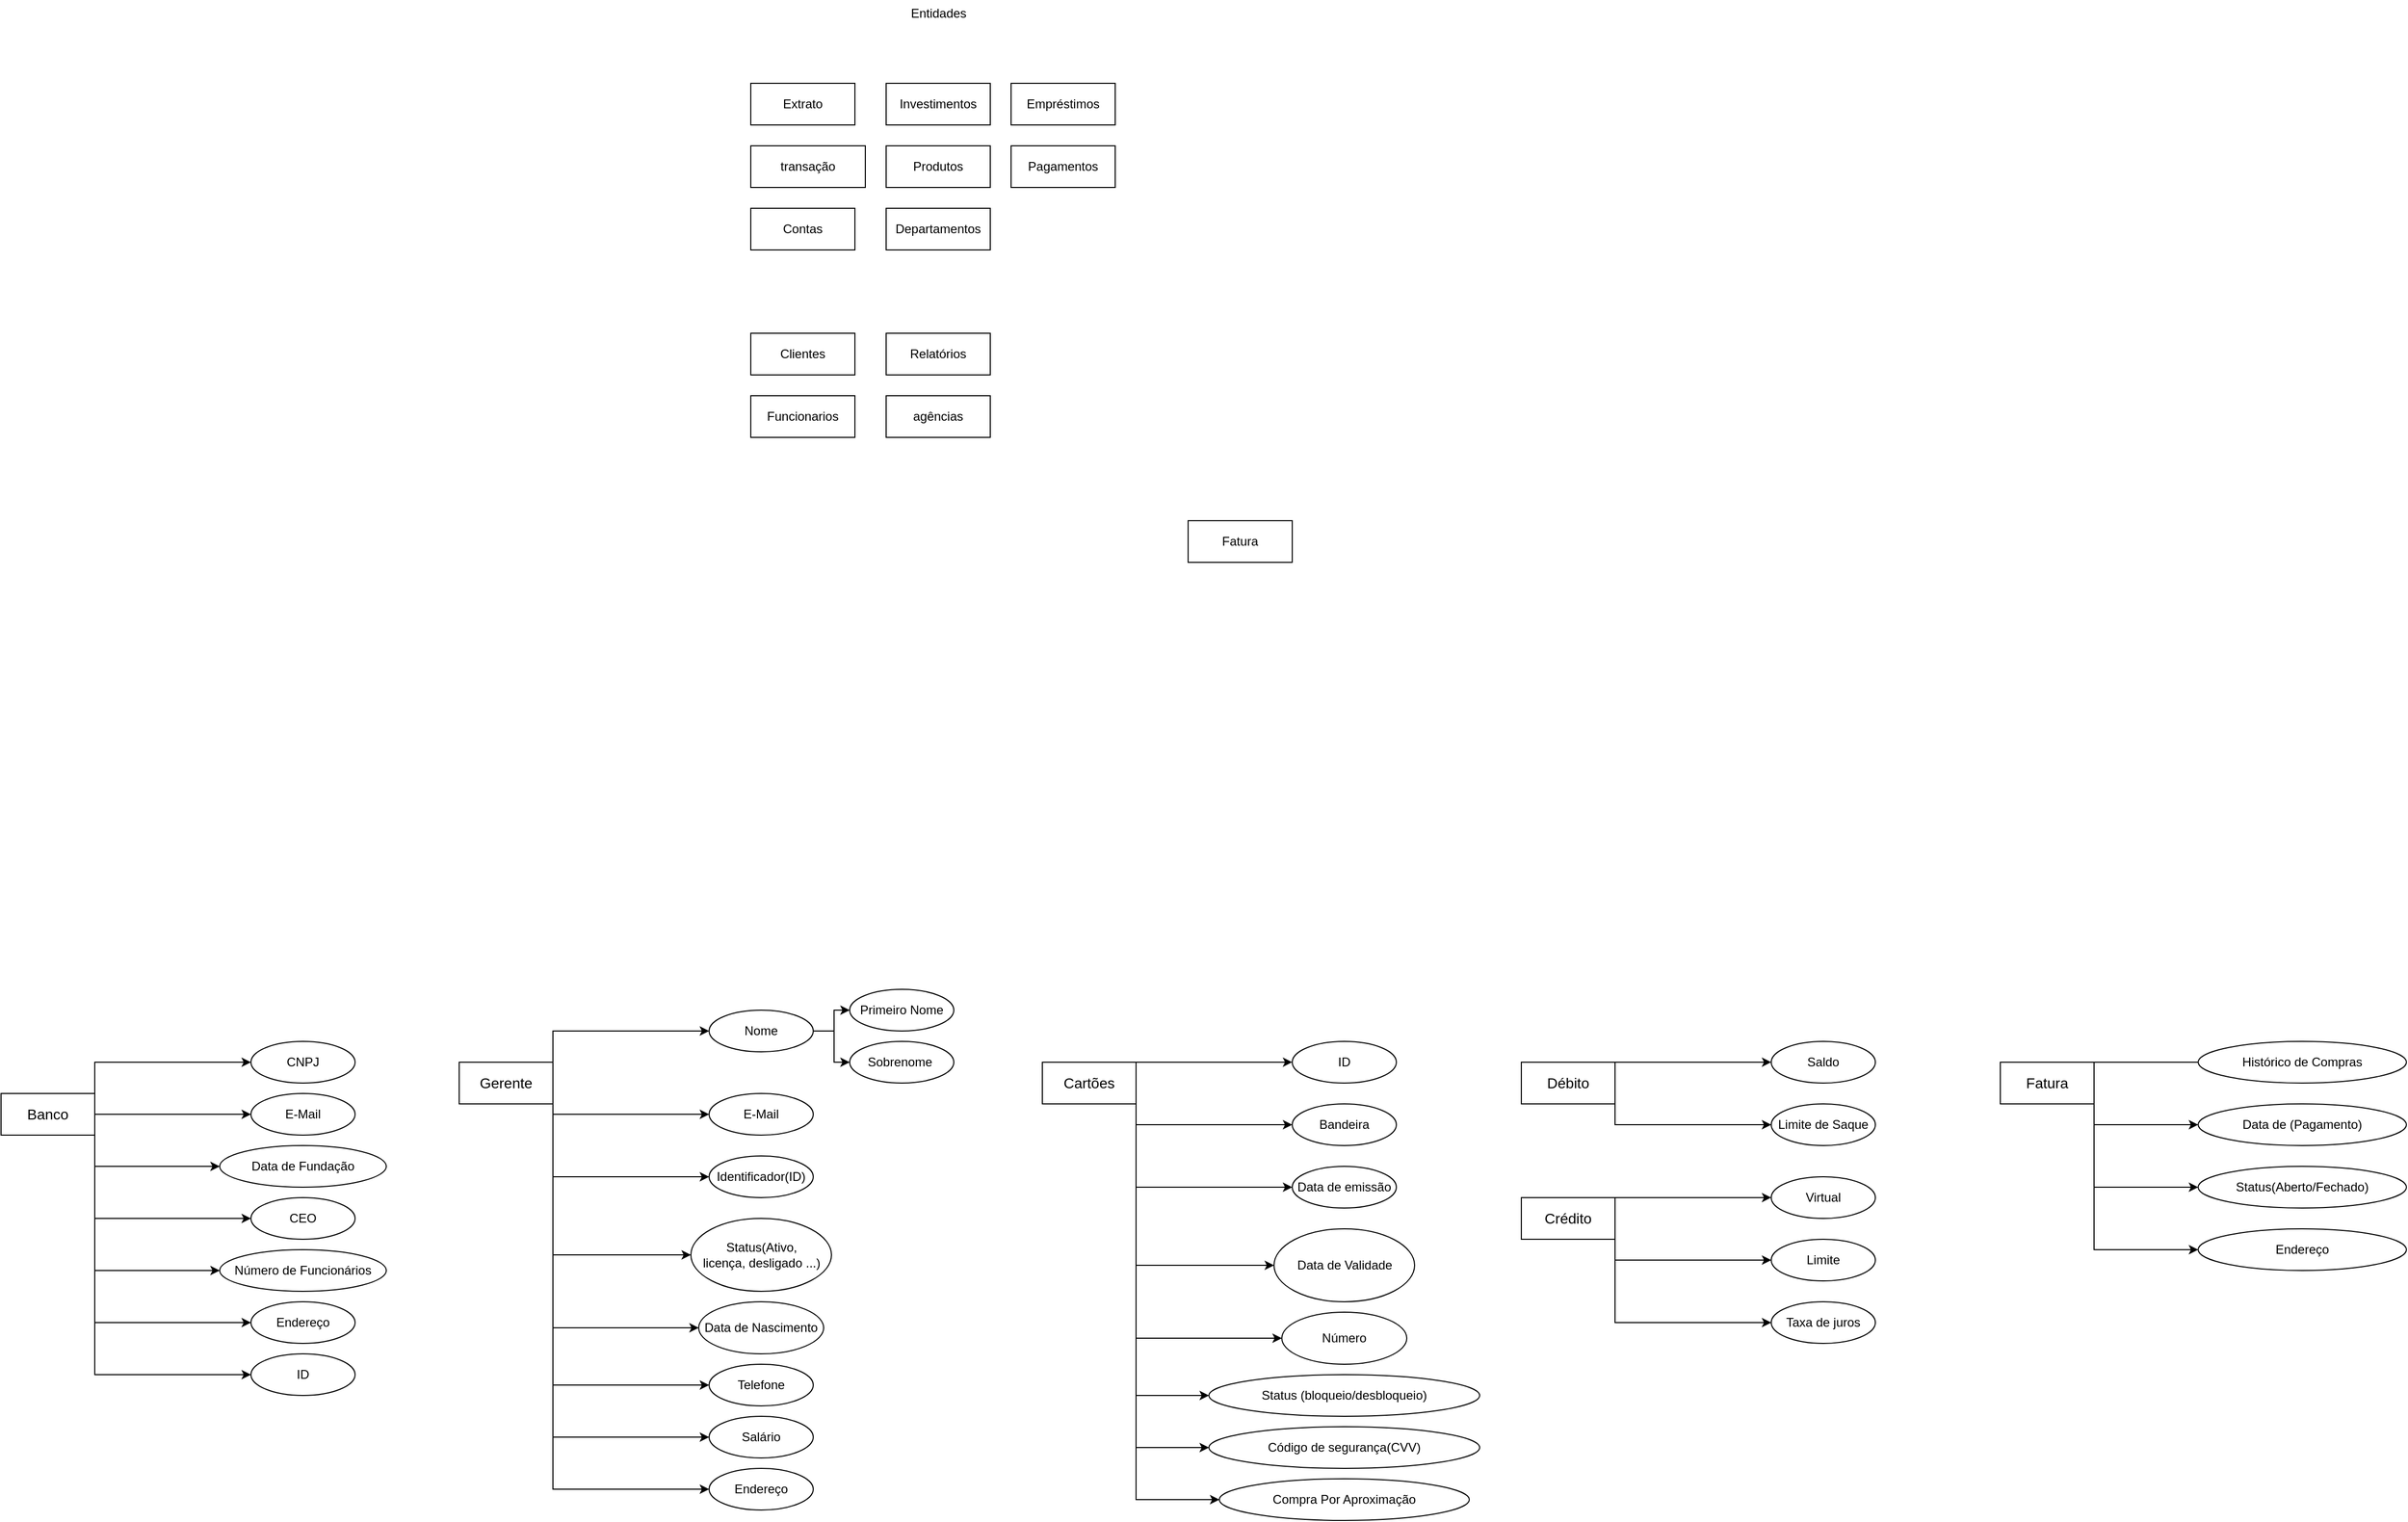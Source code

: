 <mxfile scale="1" border="0" version="24.7.6">
  <diagram id="R2lEEEUBdFMjLlhIrx00" name="Page-1">
    <mxGraphModel dx="2603" dy="982" grid="1" gridSize="10" guides="1" tooltips="1" connect="1" arrows="1" fold="1" page="1" pageScale="1" pageWidth="850" pageHeight="1100" math="0" shadow="0" extFonts="Permanent Marker^https://fonts.googleapis.com/css?family=Permanent+Marker">
      <root>
        <mxCell id="0" />
        <mxCell id="1" parent="0" />
        <mxCell id="Gm2VCBUNTdqjTRRCOCZ7-9" value="Contas" style="whiteSpace=wrap;html=1;align=center;" parent="1" vertex="1">
          <mxGeometry x="280" y="280" width="100" height="40" as="geometry" />
        </mxCell>
        <mxCell id="Gm2VCBUNTdqjTRRCOCZ7-11" value="Clientes" style="whiteSpace=wrap;html=1;align=center;" parent="1" vertex="1">
          <mxGeometry x="280" y="400" width="100" height="40" as="geometry" />
        </mxCell>
        <mxCell id="Gm2VCBUNTdqjTRRCOCZ7-12" value="Funcionarios" style="whiteSpace=wrap;html=1;align=center;" parent="1" vertex="1">
          <mxGeometry x="280" y="460" width="100" height="40" as="geometry" />
        </mxCell>
        <mxCell id="Gm2VCBUNTdqjTRRCOCZ7-13" value="Departamentos" style="whiteSpace=wrap;html=1;align=center;" parent="1" vertex="1">
          <mxGeometry x="410" y="280" width="100" height="40" as="geometry" />
        </mxCell>
        <mxCell id="Gm2VCBUNTdqjTRRCOCZ7-15" value="transação" style="shape=label;whiteSpace=wrap;html=1;align=center;" parent="1" vertex="1">
          <mxGeometry x="280" y="220" width="110" height="40" as="geometry" />
        </mxCell>
        <mxCell id="Gm2VCBUNTdqjTRRCOCZ7-16" value="Produtos" style="whiteSpace=wrap;html=1;align=center;" parent="1" vertex="1">
          <mxGeometry x="410" y="220" width="100" height="40" as="geometry" />
        </mxCell>
        <mxCell id="Gm2VCBUNTdqjTRRCOCZ7-19" value="Investimentos" style="whiteSpace=wrap;html=1;align=center;" parent="1" vertex="1">
          <mxGeometry x="410" y="160" width="100" height="40" as="geometry" />
        </mxCell>
        <mxCell id="Gm2VCBUNTdqjTRRCOCZ7-21" value="Extrato" style="rounded=0;arcSize=10;whiteSpace=wrap;html=1;align=center;" parent="1" vertex="1">
          <mxGeometry x="280" y="160" width="100" height="40" as="geometry" />
        </mxCell>
        <mxCell id="ud1cr-rwxF6aY1J4Pf3D-1" value="&lt;div&gt;Entidades&lt;/div&gt;&lt;div&gt;&lt;br&gt;&lt;/div&gt;" style="text;html=1;align=center;verticalAlign=middle;resizable=0;points=[];autosize=1;strokeColor=none;fillColor=none;" parent="1" vertex="1">
          <mxGeometry x="420" y="80" width="80" height="40" as="geometry" />
        </mxCell>
        <mxCell id="CLMLBKWlDJxgoDk3mznu-2" value="&lt;div&gt;Relatórios&lt;/div&gt;" style="whiteSpace=wrap;html=1;align=center;" parent="1" vertex="1">
          <mxGeometry x="410" y="400" width="100" height="40" as="geometry" />
        </mxCell>
        <mxCell id="CLMLBKWlDJxgoDk3mznu-3" value="&lt;div&gt;&lt;br&gt;&lt;/div&gt;&lt;div&gt;agências&lt;/div&gt;&lt;div&gt;&lt;br&gt;&lt;/div&gt;" style="whiteSpace=wrap;html=1;align=center;" parent="1" vertex="1">
          <mxGeometry x="410" y="460" width="100" height="40" as="geometry" />
        </mxCell>
        <mxCell id="-q2OX5pUjj2-jsGoXtIl-1" value="Empréstimos" style="whiteSpace=wrap;html=1;align=center;" parent="1" vertex="1">
          <mxGeometry x="530" y="160" width="100" height="40" as="geometry" />
        </mxCell>
        <mxCell id="-q2OX5pUjj2-jsGoXtIl-2" value="&lt;div&gt;Pagamentos&lt;/div&gt;" style="whiteSpace=wrap;html=1;align=center;" parent="1" vertex="1">
          <mxGeometry x="530" y="220" width="100" height="40" as="geometry" />
        </mxCell>
        <mxCell id="-q2OX5pUjj2-jsGoXtIl-4" value="&lt;div&gt;Fatura&lt;/div&gt;" style="whiteSpace=wrap;html=1;align=center;" parent="1" vertex="1">
          <mxGeometry x="700" y="580" width="100" height="40" as="geometry" />
        </mxCell>
        <mxCell id="AHcLxhUHE_MMQutATAv_-46" style="edgeStyle=orthogonalEdgeStyle;rounded=0;orthogonalLoop=1;jettySize=auto;html=1;exitX=1;exitY=0;exitDx=0;exitDy=0;entryX=0;entryY=0.5;entryDx=0;entryDy=0;" edge="1" parent="1" source="AHcLxhUHE_MMQutATAv_-37" target="AHcLxhUHE_MMQutATAv_-38">
          <mxGeometry relative="1" as="geometry" />
        </mxCell>
        <mxCell id="AHcLxhUHE_MMQutATAv_-47" style="edgeStyle=orthogonalEdgeStyle;rounded=0;orthogonalLoop=1;jettySize=auto;html=1;exitX=1;exitY=0.25;exitDx=0;exitDy=0;entryX=0;entryY=0.5;entryDx=0;entryDy=0;" edge="1" parent="1" source="AHcLxhUHE_MMQutATAv_-37" target="AHcLxhUHE_MMQutATAv_-39">
          <mxGeometry relative="1" as="geometry">
            <Array as="points">
              <mxPoint x="-350" y="1150" />
            </Array>
          </mxGeometry>
        </mxCell>
        <mxCell id="AHcLxhUHE_MMQutATAv_-48" style="edgeStyle=orthogonalEdgeStyle;rounded=0;orthogonalLoop=1;jettySize=auto;html=1;exitX=1;exitY=0.5;exitDx=0;exitDy=0;entryX=0;entryY=0.5;entryDx=0;entryDy=0;" edge="1" parent="1" source="AHcLxhUHE_MMQutATAv_-37" target="AHcLxhUHE_MMQutATAv_-40">
          <mxGeometry relative="1" as="geometry">
            <Array as="points">
              <mxPoint x="-350" y="1200" />
            </Array>
          </mxGeometry>
        </mxCell>
        <mxCell id="AHcLxhUHE_MMQutATAv_-50" style="edgeStyle=orthogonalEdgeStyle;rounded=0;orthogonalLoop=1;jettySize=auto;html=1;exitX=1;exitY=1;exitDx=0;exitDy=0;entryX=0;entryY=0.5;entryDx=0;entryDy=0;" edge="1" parent="1" source="AHcLxhUHE_MMQutATAv_-37" target="AHcLxhUHE_MMQutATAv_-42">
          <mxGeometry relative="1" as="geometry" />
        </mxCell>
        <mxCell id="AHcLxhUHE_MMQutATAv_-51" style="edgeStyle=orthogonalEdgeStyle;rounded=0;orthogonalLoop=1;jettySize=auto;html=1;exitX=1;exitY=1;exitDx=0;exitDy=0;entryX=0;entryY=0.5;entryDx=0;entryDy=0;" edge="1" parent="1" source="AHcLxhUHE_MMQutATAv_-37" target="AHcLxhUHE_MMQutATAv_-43">
          <mxGeometry relative="1" as="geometry" />
        </mxCell>
        <mxCell id="AHcLxhUHE_MMQutATAv_-52" style="edgeStyle=orthogonalEdgeStyle;rounded=0;orthogonalLoop=1;jettySize=auto;html=1;exitX=1;exitY=1;exitDx=0;exitDy=0;entryX=0;entryY=0.5;entryDx=0;entryDy=0;" edge="1" parent="1" source="AHcLxhUHE_MMQutATAv_-37" target="AHcLxhUHE_MMQutATAv_-44">
          <mxGeometry relative="1" as="geometry" />
        </mxCell>
        <mxCell id="AHcLxhUHE_MMQutATAv_-53" style="edgeStyle=orthogonalEdgeStyle;rounded=0;orthogonalLoop=1;jettySize=auto;html=1;exitX=1;exitY=1;exitDx=0;exitDy=0;entryX=0;entryY=0.5;entryDx=0;entryDy=0;" edge="1" parent="1" source="AHcLxhUHE_MMQutATAv_-37" target="AHcLxhUHE_MMQutATAv_-41">
          <mxGeometry relative="1" as="geometry" />
        </mxCell>
        <mxCell id="AHcLxhUHE_MMQutATAv_-37" value="&lt;span style=&quot;font-size: 14px;&quot;&gt;Banco&lt;/span&gt;" style="whiteSpace=wrap;html=1;align=center;" vertex="1" parent="1">
          <mxGeometry x="-440" y="1130" width="90" height="40" as="geometry" />
        </mxCell>
        <mxCell id="AHcLxhUHE_MMQutATAv_-38" value="&lt;span style=&quot;text-align: left; text-wrap: nowrap;&quot;&gt;CNPJ&lt;/span&gt;" style="ellipse;whiteSpace=wrap;html=1;align=center;" vertex="1" parent="1">
          <mxGeometry x="-200" y="1080" width="100" height="40" as="geometry" />
        </mxCell>
        <mxCell id="AHcLxhUHE_MMQutATAv_-39" value="&lt;span style=&quot;text-align: left; text-wrap: nowrap;&quot;&gt;E-Mail&lt;/span&gt;" style="ellipse;whiteSpace=wrap;html=1;align=center;" vertex="1" parent="1">
          <mxGeometry x="-200" y="1130" width="100" height="40" as="geometry" />
        </mxCell>
        <mxCell id="AHcLxhUHE_MMQutATAv_-40" value="&lt;span style=&quot;text-align: left; text-wrap: nowrap;&quot;&gt;Data de Fundação&lt;/span&gt;" style="ellipse;whiteSpace=wrap;html=1;align=center;" vertex="1" parent="1">
          <mxGeometry x="-230" y="1180" width="160" height="40" as="geometry" />
        </mxCell>
        <mxCell id="AHcLxhUHE_MMQutATAv_-41" value="&lt;span style=&quot;text-align: left; text-wrap: nowrap;&quot;&gt;CEO&lt;/span&gt;" style="ellipse;whiteSpace=wrap;html=1;align=center;" vertex="1" parent="1">
          <mxGeometry x="-200" y="1230" width="100" height="40" as="geometry" />
        </mxCell>
        <mxCell id="AHcLxhUHE_MMQutATAv_-42" value="&lt;span style=&quot;text-align: left; text-wrap: nowrap;&quot;&gt;Número de Funcionários&lt;/span&gt;" style="ellipse;whiteSpace=wrap;html=1;align=center;" vertex="1" parent="1">
          <mxGeometry x="-230" y="1280" width="160" height="40" as="geometry" />
        </mxCell>
        <mxCell id="AHcLxhUHE_MMQutATAv_-43" value="&lt;span style=&quot;text-align: left; text-wrap: nowrap;&quot;&gt;Endereço&lt;/span&gt;" style="ellipse;whiteSpace=wrap;html=1;align=center;" vertex="1" parent="1">
          <mxGeometry x="-200" y="1330" width="100" height="40" as="geometry" />
        </mxCell>
        <mxCell id="AHcLxhUHE_MMQutATAv_-44" value="&lt;span style=&quot;text-align: left; text-wrap: nowrap;&quot;&gt;ID&lt;/span&gt;" style="ellipse;whiteSpace=wrap;html=1;align=center;" vertex="1" parent="1">
          <mxGeometry x="-200" y="1380" width="100" height="40" as="geometry" />
        </mxCell>
        <mxCell id="AHcLxhUHE_MMQutATAv_-58" style="edgeStyle=orthogonalEdgeStyle;rounded=0;orthogonalLoop=1;jettySize=auto;html=1;exitX=1;exitY=0;exitDx=0;exitDy=0;entryX=0;entryY=0.5;entryDx=0;entryDy=0;" edge="1" parent="1" source="AHcLxhUHE_MMQutATAv_-65" target="AHcLxhUHE_MMQutATAv_-66">
          <mxGeometry relative="1" as="geometry" />
        </mxCell>
        <mxCell id="AHcLxhUHE_MMQutATAv_-59" style="edgeStyle=orthogonalEdgeStyle;rounded=0;orthogonalLoop=1;jettySize=auto;html=1;exitX=1;exitY=0.25;exitDx=0;exitDy=0;entryX=0;entryY=0.5;entryDx=0;entryDy=0;" edge="1" parent="1" source="AHcLxhUHE_MMQutATAv_-65" target="AHcLxhUHE_MMQutATAv_-67">
          <mxGeometry relative="1" as="geometry">
            <Array as="points">
              <mxPoint x="90" y="1150" />
            </Array>
          </mxGeometry>
        </mxCell>
        <mxCell id="AHcLxhUHE_MMQutATAv_-62" style="edgeStyle=orthogonalEdgeStyle;rounded=0;orthogonalLoop=1;jettySize=auto;html=1;exitX=1;exitY=1;exitDx=0;exitDy=0;entryX=0;entryY=0.5;entryDx=0;entryDy=0;" edge="1" parent="1" source="AHcLxhUHE_MMQutATAv_-65" target="AHcLxhUHE_MMQutATAv_-69">
          <mxGeometry relative="1" as="geometry" />
        </mxCell>
        <mxCell id="AHcLxhUHE_MMQutATAv_-63" style="edgeStyle=orthogonalEdgeStyle;rounded=0;orthogonalLoop=1;jettySize=auto;html=1;exitX=1;exitY=1;exitDx=0;exitDy=0;entryX=0;entryY=0.5;entryDx=0;entryDy=0;" edge="1" parent="1" source="AHcLxhUHE_MMQutATAv_-65" target="AHcLxhUHE_MMQutATAv_-70">
          <mxGeometry relative="1" as="geometry" />
        </mxCell>
        <mxCell id="AHcLxhUHE_MMQutATAv_-64" style="edgeStyle=orthogonalEdgeStyle;rounded=0;orthogonalLoop=1;jettySize=auto;html=1;exitX=1;exitY=1;exitDx=0;exitDy=0;entryX=0;entryY=0.5;entryDx=0;entryDy=0;" edge="1" parent="1" source="AHcLxhUHE_MMQutATAv_-65" target="AHcLxhUHE_MMQutATAv_-68">
          <mxGeometry relative="1" as="geometry" />
        </mxCell>
        <mxCell id="AHcLxhUHE_MMQutATAv_-79" style="edgeStyle=orthogonalEdgeStyle;rounded=0;orthogonalLoop=1;jettySize=auto;html=1;exitX=1;exitY=1;exitDx=0;exitDy=0;entryX=0;entryY=0.5;entryDx=0;entryDy=0;" edge="1" parent="1" source="AHcLxhUHE_MMQutATAv_-65" target="AHcLxhUHE_MMQutATAv_-76">
          <mxGeometry relative="1" as="geometry" />
        </mxCell>
        <mxCell id="AHcLxhUHE_MMQutATAv_-80" style="edgeStyle=orthogonalEdgeStyle;rounded=0;orthogonalLoop=1;jettySize=auto;html=1;exitX=1;exitY=1;exitDx=0;exitDy=0;entryX=0;entryY=0.5;entryDx=0;entryDy=0;" edge="1" parent="1" source="AHcLxhUHE_MMQutATAv_-65" target="AHcLxhUHE_MMQutATAv_-77">
          <mxGeometry relative="1" as="geometry" />
        </mxCell>
        <mxCell id="AHcLxhUHE_MMQutATAv_-81" style="edgeStyle=orthogonalEdgeStyle;rounded=0;orthogonalLoop=1;jettySize=auto;html=1;exitX=1;exitY=1;exitDx=0;exitDy=0;entryX=0;entryY=0.5;entryDx=0;entryDy=0;" edge="1" parent="1" source="AHcLxhUHE_MMQutATAv_-65" target="AHcLxhUHE_MMQutATAv_-78">
          <mxGeometry relative="1" as="geometry" />
        </mxCell>
        <mxCell id="AHcLxhUHE_MMQutATAv_-65" value="&lt;span style=&quot;font-size: 14px;&quot;&gt;Gerente&lt;/span&gt;" style="whiteSpace=wrap;html=1;align=center;" vertex="1" parent="1">
          <mxGeometry y="1100" width="90" height="40" as="geometry" />
        </mxCell>
        <mxCell id="AHcLxhUHE_MMQutATAv_-73" style="edgeStyle=orthogonalEdgeStyle;rounded=0;orthogonalLoop=1;jettySize=auto;html=1;exitX=1;exitY=0.5;exitDx=0;exitDy=0;entryX=0;entryY=0.5;entryDx=0;entryDy=0;" edge="1" parent="1" source="AHcLxhUHE_MMQutATAv_-66" target="AHcLxhUHE_MMQutATAv_-71">
          <mxGeometry relative="1" as="geometry" />
        </mxCell>
        <mxCell id="AHcLxhUHE_MMQutATAv_-74" style="edgeStyle=orthogonalEdgeStyle;rounded=0;orthogonalLoop=1;jettySize=auto;html=1;exitX=1;exitY=0.5;exitDx=0;exitDy=0;entryX=0;entryY=0.5;entryDx=0;entryDy=0;" edge="1" parent="1" source="AHcLxhUHE_MMQutATAv_-66" target="AHcLxhUHE_MMQutATAv_-72">
          <mxGeometry relative="1" as="geometry" />
        </mxCell>
        <mxCell id="AHcLxhUHE_MMQutATAv_-66" value="&lt;span style=&quot;text-align: left; text-wrap: nowrap;&quot;&gt;Nome&lt;/span&gt;" style="ellipse;whiteSpace=wrap;html=1;align=center;" vertex="1" parent="1">
          <mxGeometry x="240" y="1050" width="100" height="40" as="geometry" />
        </mxCell>
        <mxCell id="AHcLxhUHE_MMQutATAv_-67" value="&lt;span style=&quot;text-align: left; text-wrap: nowrap;&quot;&gt;E-Mail&lt;/span&gt;" style="ellipse;whiteSpace=wrap;html=1;align=center;" vertex="1" parent="1">
          <mxGeometry x="240" y="1130" width="100" height="40" as="geometry" />
        </mxCell>
        <mxCell id="AHcLxhUHE_MMQutATAv_-68" value="&lt;span style=&quot;text-align: left; text-wrap: nowrap;&quot;&gt;Identificador(ID)&lt;/span&gt;" style="ellipse;whiteSpace=wrap;html=1;align=center;" vertex="1" parent="1">
          <mxGeometry x="240" y="1190" width="100" height="40" as="geometry" />
        </mxCell>
        <mxCell id="AHcLxhUHE_MMQutATAv_-69" value="&lt;span style=&quot;text-align: left; text-wrap: nowrap;&quot;&gt;Status(Ativo, &lt;br&gt;licença, desligado ...)&lt;/span&gt;" style="ellipse;whiteSpace=wrap;html=1;align=center;" vertex="1" parent="1">
          <mxGeometry x="222.5" y="1250" width="135" height="70" as="geometry" />
        </mxCell>
        <mxCell id="AHcLxhUHE_MMQutATAv_-70" value="&lt;span style=&quot;text-align: left; text-wrap: nowrap;&quot;&gt;Data de Nascimento&lt;/span&gt;" style="ellipse;whiteSpace=wrap;html=1;align=center;" vertex="1" parent="1">
          <mxGeometry x="230" y="1330" width="120" height="50" as="geometry" />
        </mxCell>
        <mxCell id="AHcLxhUHE_MMQutATAv_-71" value="&lt;span style=&quot;text-align: left; text-wrap: nowrap;&quot;&gt;Primeiro Nome&lt;/span&gt;" style="ellipse;whiteSpace=wrap;html=1;align=center;" vertex="1" parent="1">
          <mxGeometry x="375" y="1030" width="100" height="40" as="geometry" />
        </mxCell>
        <mxCell id="AHcLxhUHE_MMQutATAv_-72" value="&lt;span style=&quot;text-align: left; text-wrap: nowrap;&quot;&gt;Sobrenome&amp;nbsp;&lt;/span&gt;" style="ellipse;whiteSpace=wrap;html=1;align=center;" vertex="1" parent="1">
          <mxGeometry x="375" y="1080" width="100" height="40" as="geometry" />
        </mxCell>
        <mxCell id="AHcLxhUHE_MMQutATAv_-76" value="&lt;span style=&quot;text-align: left; text-wrap: nowrap;&quot;&gt;Telefone&lt;/span&gt;" style="ellipse;whiteSpace=wrap;html=1;align=center;" vertex="1" parent="1">
          <mxGeometry x="240" y="1390" width="100" height="40" as="geometry" />
        </mxCell>
        <mxCell id="AHcLxhUHE_MMQutATAv_-77" value="&lt;span style=&quot;text-align: left; text-wrap: nowrap;&quot;&gt;Salário&lt;/span&gt;" style="ellipse;whiteSpace=wrap;html=1;align=center;" vertex="1" parent="1">
          <mxGeometry x="240" y="1440" width="100" height="40" as="geometry" />
        </mxCell>
        <mxCell id="AHcLxhUHE_MMQutATAv_-78" value="&lt;span style=&quot;text-align: left; text-wrap: nowrap;&quot;&gt;Endereço&lt;/span&gt;" style="ellipse;whiteSpace=wrap;html=1;align=center;" vertex="1" parent="1">
          <mxGeometry x="240" y="1490" width="100" height="40" as="geometry" />
        </mxCell>
        <mxCell id="AHcLxhUHE_MMQutATAv_-83" style="edgeStyle=orthogonalEdgeStyle;rounded=0;orthogonalLoop=1;jettySize=auto;html=1;exitX=1;exitY=0.25;exitDx=0;exitDy=0;entryX=0;entryY=0.5;entryDx=0;entryDy=0;" edge="1" parent="1" source="AHcLxhUHE_MMQutATAv_-90" target="AHcLxhUHE_MMQutATAv_-94">
          <mxGeometry relative="1" as="geometry">
            <Array as="points">
              <mxPoint x="650" y="1160" />
            </Array>
          </mxGeometry>
        </mxCell>
        <mxCell id="AHcLxhUHE_MMQutATAv_-84" style="edgeStyle=orthogonalEdgeStyle;rounded=0;orthogonalLoop=1;jettySize=auto;html=1;exitX=1;exitY=1;exitDx=0;exitDy=0;entryX=0;entryY=0.5;entryDx=0;entryDy=0;" edge="1" parent="1" source="AHcLxhUHE_MMQutATAv_-90" target="AHcLxhUHE_MMQutATAv_-96">
          <mxGeometry relative="1" as="geometry" />
        </mxCell>
        <mxCell id="AHcLxhUHE_MMQutATAv_-85" style="edgeStyle=orthogonalEdgeStyle;rounded=0;orthogonalLoop=1;jettySize=auto;html=1;exitX=1;exitY=1;exitDx=0;exitDy=0;entryX=0;entryY=0.5;entryDx=0;entryDy=0;" edge="1" parent="1" source="AHcLxhUHE_MMQutATAv_-90" target="AHcLxhUHE_MMQutATAv_-97">
          <mxGeometry relative="1" as="geometry" />
        </mxCell>
        <mxCell id="AHcLxhUHE_MMQutATAv_-86" style="edgeStyle=orthogonalEdgeStyle;rounded=0;orthogonalLoop=1;jettySize=auto;html=1;exitX=1;exitY=1;exitDx=0;exitDy=0;entryX=0;entryY=0.5;entryDx=0;entryDy=0;" edge="1" parent="1" source="AHcLxhUHE_MMQutATAv_-90" target="AHcLxhUHE_MMQutATAv_-95">
          <mxGeometry relative="1" as="geometry" />
        </mxCell>
        <mxCell id="AHcLxhUHE_MMQutATAv_-87" style="edgeStyle=orthogonalEdgeStyle;rounded=0;orthogonalLoop=1;jettySize=auto;html=1;exitX=1;exitY=1;exitDx=0;exitDy=0;entryX=0;entryY=0.5;entryDx=0;entryDy=0;" edge="1" parent="1" source="AHcLxhUHE_MMQutATAv_-90" target="AHcLxhUHE_MMQutATAv_-99">
          <mxGeometry relative="1" as="geometry" />
        </mxCell>
        <mxCell id="AHcLxhUHE_MMQutATAv_-88" style="edgeStyle=orthogonalEdgeStyle;rounded=0;orthogonalLoop=1;jettySize=auto;html=1;exitX=1;exitY=1;exitDx=0;exitDy=0;entryX=0;entryY=0.5;entryDx=0;entryDy=0;" edge="1" parent="1" source="AHcLxhUHE_MMQutATAv_-90" target="AHcLxhUHE_MMQutATAv_-100">
          <mxGeometry relative="1" as="geometry" />
        </mxCell>
        <mxCell id="AHcLxhUHE_MMQutATAv_-89" style="edgeStyle=orthogonalEdgeStyle;rounded=0;orthogonalLoop=1;jettySize=auto;html=1;exitX=1;exitY=1;exitDx=0;exitDy=0;entryX=0;entryY=0.5;entryDx=0;entryDy=0;" edge="1" parent="1" source="AHcLxhUHE_MMQutATAv_-90" target="AHcLxhUHE_MMQutATAv_-101">
          <mxGeometry relative="1" as="geometry" />
        </mxCell>
        <mxCell id="AHcLxhUHE_MMQutATAv_-102" style="edgeStyle=orthogonalEdgeStyle;rounded=0;orthogonalLoop=1;jettySize=auto;html=1;exitX=1;exitY=0;exitDx=0;exitDy=0;entryX=0;entryY=0.5;entryDx=0;entryDy=0;" edge="1" parent="1">
          <mxGeometry relative="1" as="geometry">
            <mxPoint x="650" y="1099.95" as="sourcePoint" />
            <mxPoint x="800" y="1099.95" as="targetPoint" />
          </mxGeometry>
        </mxCell>
        <mxCell id="AHcLxhUHE_MMQutATAv_-90" value="&lt;span style=&quot;font-size: 14px;&quot;&gt;Cartões&lt;/span&gt;" style="whiteSpace=wrap;html=1;align=center;" vertex="1" parent="1">
          <mxGeometry x="560" y="1100" width="90" height="40" as="geometry" />
        </mxCell>
        <mxCell id="AHcLxhUHE_MMQutATAv_-93" value="&lt;span style=&quot;text-align: left; text-wrap: nowrap;&quot;&gt;ID&lt;/span&gt;" style="ellipse;whiteSpace=wrap;html=1;align=center;" vertex="1" parent="1">
          <mxGeometry x="800" y="1080" width="100" height="40" as="geometry" />
        </mxCell>
        <mxCell id="AHcLxhUHE_MMQutATAv_-94" value="&lt;span style=&quot;text-align: left; text-wrap: nowrap;&quot;&gt;Bandeira&lt;/span&gt;" style="ellipse;whiteSpace=wrap;html=1;align=center;" vertex="1" parent="1">
          <mxGeometry x="800" y="1140" width="100" height="40" as="geometry" />
        </mxCell>
        <mxCell id="AHcLxhUHE_MMQutATAv_-95" value="&lt;span style=&quot;text-align: left; text-wrap: nowrap;&quot;&gt;Data de emissão&lt;/span&gt;" style="ellipse;whiteSpace=wrap;html=1;align=center;" vertex="1" parent="1">
          <mxGeometry x="800" y="1200" width="100" height="40" as="geometry" />
        </mxCell>
        <mxCell id="AHcLxhUHE_MMQutATAv_-96" value="&lt;span style=&quot;text-align: left; text-wrap: nowrap;&quot;&gt;Data de Validade&lt;/span&gt;" style="ellipse;whiteSpace=wrap;html=1;align=center;" vertex="1" parent="1">
          <mxGeometry x="782.5" y="1260" width="135" height="70" as="geometry" />
        </mxCell>
        <mxCell id="AHcLxhUHE_MMQutATAv_-97" value="&lt;span style=&quot;text-align: left; text-wrap: nowrap;&quot;&gt;Número&lt;/span&gt;" style="ellipse;whiteSpace=wrap;html=1;align=center;" vertex="1" parent="1">
          <mxGeometry x="790" y="1340" width="120" height="50" as="geometry" />
        </mxCell>
        <mxCell id="AHcLxhUHE_MMQutATAv_-99" value="&lt;span style=&quot;text-align: left; text-wrap: nowrap;&quot;&gt;Status (bloqueio/desbloqueio)&lt;/span&gt;" style="ellipse;whiteSpace=wrap;html=1;align=center;" vertex="1" parent="1">
          <mxGeometry x="720" y="1400" width="260" height="40" as="geometry" />
        </mxCell>
        <mxCell id="AHcLxhUHE_MMQutATAv_-100" value="&lt;span style=&quot;text-align: left; text-wrap: nowrap;&quot;&gt;Código de segurança(CVV)&lt;/span&gt;" style="ellipse;whiteSpace=wrap;html=1;align=center;" vertex="1" parent="1">
          <mxGeometry x="720" y="1450" width="260" height="40" as="geometry" />
        </mxCell>
        <mxCell id="AHcLxhUHE_MMQutATAv_-101" value="&lt;span style=&quot;text-align: left; text-wrap: nowrap;&quot;&gt;Compra Por Aproximação&lt;/span&gt;" style="ellipse;whiteSpace=wrap;html=1;align=center;" vertex="1" parent="1">
          <mxGeometry x="730" y="1500" width="240" height="40" as="geometry" />
        </mxCell>
        <mxCell id="AHcLxhUHE_MMQutATAv_-106" style="edgeStyle=orthogonalEdgeStyle;rounded=0;orthogonalLoop=1;jettySize=auto;html=1;exitX=1;exitY=0.25;exitDx=0;exitDy=0;entryX=0;entryY=0.5;entryDx=0;entryDy=0;" edge="1" parent="1" source="AHcLxhUHE_MMQutATAv_-108" target="AHcLxhUHE_MMQutATAv_-110">
          <mxGeometry relative="1" as="geometry">
            <Array as="points">
              <mxPoint x="1110" y="1160" />
            </Array>
          </mxGeometry>
        </mxCell>
        <mxCell id="AHcLxhUHE_MMQutATAv_-107" style="edgeStyle=orthogonalEdgeStyle;rounded=0;orthogonalLoop=1;jettySize=auto;html=1;exitX=1;exitY=0;exitDx=0;exitDy=0;entryX=0;entryY=0.5;entryDx=0;entryDy=0;" edge="1" parent="1">
          <mxGeometry relative="1" as="geometry">
            <mxPoint x="1110" y="1099.95" as="sourcePoint" />
            <mxPoint x="1260" y="1099.95" as="targetPoint" />
          </mxGeometry>
        </mxCell>
        <mxCell id="AHcLxhUHE_MMQutATAv_-108" value="&lt;span style=&quot;font-size: 14px;&quot;&gt;Débito&lt;/span&gt;" style="whiteSpace=wrap;html=1;align=center;" vertex="1" parent="1">
          <mxGeometry x="1020" y="1100" width="90" height="40" as="geometry" />
        </mxCell>
        <mxCell id="AHcLxhUHE_MMQutATAv_-109" value="&lt;div style=&quot;text-align: left;&quot;&gt;&lt;span style=&quot;background-color: initial; text-wrap: nowrap;&quot;&gt;Saldo&lt;/span&gt;&lt;/div&gt;" style="ellipse;whiteSpace=wrap;html=1;align=center;" vertex="1" parent="1">
          <mxGeometry x="1260" y="1080" width="100" height="40" as="geometry" />
        </mxCell>
        <mxCell id="AHcLxhUHE_MMQutATAv_-110" value="&lt;div style=&quot;text-align: left;&quot;&gt;&lt;span style=&quot;text-wrap: nowrap;&quot;&gt;Limite de Saque&lt;/span&gt;&lt;/div&gt;" style="ellipse;whiteSpace=wrap;html=1;align=center;" vertex="1" parent="1">
          <mxGeometry x="1260" y="1140" width="100" height="40" as="geometry" />
        </mxCell>
        <mxCell id="AHcLxhUHE_MMQutATAv_-111" style="edgeStyle=orthogonalEdgeStyle;rounded=0;orthogonalLoop=1;jettySize=auto;html=1;exitX=1;exitY=0.25;exitDx=0;exitDy=0;entryX=0;entryY=0.5;entryDx=0;entryDy=0;" edge="1" parent="1" source="AHcLxhUHE_MMQutATAv_-113" target="AHcLxhUHE_MMQutATAv_-115">
          <mxGeometry relative="1" as="geometry">
            <Array as="points">
              <mxPoint x="1110" y="1290" />
            </Array>
          </mxGeometry>
        </mxCell>
        <mxCell id="AHcLxhUHE_MMQutATAv_-112" style="edgeStyle=orthogonalEdgeStyle;rounded=0;orthogonalLoop=1;jettySize=auto;html=1;exitX=1;exitY=0;exitDx=0;exitDy=0;entryX=0;entryY=0.5;entryDx=0;entryDy=0;" edge="1" parent="1">
          <mxGeometry relative="1" as="geometry">
            <mxPoint x="1110" y="1229.95" as="sourcePoint" />
            <mxPoint x="1260" y="1229.95" as="targetPoint" />
          </mxGeometry>
        </mxCell>
        <mxCell id="AHcLxhUHE_MMQutATAv_-117" style="edgeStyle=orthogonalEdgeStyle;rounded=0;orthogonalLoop=1;jettySize=auto;html=1;exitX=1;exitY=1;exitDx=0;exitDy=0;entryX=0;entryY=0.5;entryDx=0;entryDy=0;" edge="1" parent="1" source="AHcLxhUHE_MMQutATAv_-113" target="AHcLxhUHE_MMQutATAv_-116">
          <mxGeometry relative="1" as="geometry" />
        </mxCell>
        <mxCell id="AHcLxhUHE_MMQutATAv_-113" value="&lt;span style=&quot;font-size: 14px;&quot;&gt;Crédito&lt;/span&gt;" style="whiteSpace=wrap;html=1;align=center;" vertex="1" parent="1">
          <mxGeometry x="1020" y="1230" width="90" height="40" as="geometry" />
        </mxCell>
        <mxCell id="AHcLxhUHE_MMQutATAv_-114" value="&lt;div style=&quot;text-align: left;&quot;&gt;&lt;span style=&quot;background-color: initial; text-wrap: nowrap;&quot;&gt;Virtual&lt;/span&gt;&lt;/div&gt;" style="ellipse;whiteSpace=wrap;html=1;align=center;" vertex="1" parent="1">
          <mxGeometry x="1260" y="1210" width="100" height="40" as="geometry" />
        </mxCell>
        <mxCell id="AHcLxhUHE_MMQutATAv_-115" value="&lt;div style=&quot;text-align: left;&quot;&gt;&lt;span style=&quot;text-wrap: nowrap;&quot;&gt;Limite&lt;/span&gt;&lt;/div&gt;" style="ellipse;whiteSpace=wrap;html=1;align=center;" vertex="1" parent="1">
          <mxGeometry x="1260" y="1270" width="100" height="40" as="geometry" />
        </mxCell>
        <mxCell id="AHcLxhUHE_MMQutATAv_-116" value="&lt;div style=&quot;text-align: left;&quot;&gt;&lt;span style=&quot;text-wrap: nowrap;&quot;&gt;Taxa de juros&lt;/span&gt;&lt;/div&gt;" style="ellipse;whiteSpace=wrap;html=1;align=center;" vertex="1" parent="1">
          <mxGeometry x="1260" y="1330" width="100" height="40" as="geometry" />
        </mxCell>
        <mxCell id="AHcLxhUHE_MMQutATAv_-118" style="edgeStyle=orthogonalEdgeStyle;rounded=0;orthogonalLoop=1;jettySize=auto;html=1;exitX=1;exitY=0.25;exitDx=0;exitDy=0;entryX=0;entryY=0.5;entryDx=0;entryDy=0;" edge="1" parent="1" source="AHcLxhUHE_MMQutATAv_-121" target="AHcLxhUHE_MMQutATAv_-123">
          <mxGeometry relative="1" as="geometry">
            <Array as="points">
              <mxPoint x="1570" y="1160" />
            </Array>
          </mxGeometry>
        </mxCell>
        <mxCell id="AHcLxhUHE_MMQutATAv_-119" style="edgeStyle=orthogonalEdgeStyle;rounded=0;orthogonalLoop=1;jettySize=auto;html=1;exitX=1;exitY=0;exitDx=0;exitDy=0;entryX=0;entryY=0.5;entryDx=0;entryDy=0;" edge="1" parent="1">
          <mxGeometry relative="1" as="geometry">
            <mxPoint x="1570" y="1099.95" as="sourcePoint" />
            <mxPoint x="1720" y="1099.95" as="targetPoint" />
          </mxGeometry>
        </mxCell>
        <mxCell id="AHcLxhUHE_MMQutATAv_-120" style="edgeStyle=orthogonalEdgeStyle;rounded=0;orthogonalLoop=1;jettySize=auto;html=1;exitX=1;exitY=1;exitDx=0;exitDy=0;entryX=0;entryY=0.5;entryDx=0;entryDy=0;" edge="1" parent="1" source="AHcLxhUHE_MMQutATAv_-121" target="AHcLxhUHE_MMQutATAv_-124">
          <mxGeometry relative="1" as="geometry" />
        </mxCell>
        <mxCell id="AHcLxhUHE_MMQutATAv_-127" style="edgeStyle=orthogonalEdgeStyle;rounded=0;orthogonalLoop=1;jettySize=auto;html=1;exitX=1;exitY=1;exitDx=0;exitDy=0;entryX=0;entryY=0.5;entryDx=0;entryDy=0;" edge="1" parent="1" source="AHcLxhUHE_MMQutATAv_-121" target="AHcLxhUHE_MMQutATAv_-126">
          <mxGeometry relative="1" as="geometry" />
        </mxCell>
        <mxCell id="AHcLxhUHE_MMQutATAv_-121" value="&lt;span style=&quot;font-size: 14px;&quot;&gt;Fatura&lt;/span&gt;" style="whiteSpace=wrap;html=1;align=center;" vertex="1" parent="1">
          <mxGeometry x="1480" y="1100" width="90" height="40" as="geometry" />
        </mxCell>
        <mxCell id="AHcLxhUHE_MMQutATAv_-122" value="&lt;div style=&quot;text-align: left;&quot;&gt;&lt;span style=&quot;text-wrap: nowrap;&quot;&gt;Histórico de Compras&lt;/span&gt;&lt;br&gt;&lt;/div&gt;" style="ellipse;whiteSpace=wrap;html=1;align=center;" vertex="1" parent="1">
          <mxGeometry x="1670" y="1080" width="200" height="40" as="geometry" />
        </mxCell>
        <mxCell id="AHcLxhUHE_MMQutATAv_-123" value="&lt;div style=&quot;text-align: left;&quot;&gt;&lt;span style=&quot;text-wrap: nowrap;&quot;&gt;Data de (Pagamento)&lt;/span&gt;&lt;br&gt;&lt;/div&gt;" style="ellipse;whiteSpace=wrap;html=1;align=center;" vertex="1" parent="1">
          <mxGeometry x="1670" y="1140" width="200" height="40" as="geometry" />
        </mxCell>
        <mxCell id="AHcLxhUHE_MMQutATAv_-124" value="&lt;div style=&quot;text-align: left;&quot;&gt;&lt;span style=&quot;text-wrap: nowrap;&quot;&gt;Status(Aberto/Fechado)&lt;/span&gt;&lt;br&gt;&lt;/div&gt;" style="ellipse;whiteSpace=wrap;html=1;align=center;" vertex="1" parent="1">
          <mxGeometry x="1670" y="1200" width="200" height="40" as="geometry" />
        </mxCell>
        <mxCell id="AHcLxhUHE_MMQutATAv_-126" value="&lt;div style=&quot;text-align: left;&quot;&gt;&lt;span style=&quot;text-wrap: nowrap;&quot;&gt;Endereço&lt;/span&gt;&lt;br&gt;&lt;/div&gt;" style="ellipse;whiteSpace=wrap;html=1;align=center;" vertex="1" parent="1">
          <mxGeometry x="1670" y="1260" width="200" height="40" as="geometry" />
        </mxCell>
      </root>
    </mxGraphModel>
  </diagram>
</mxfile>
